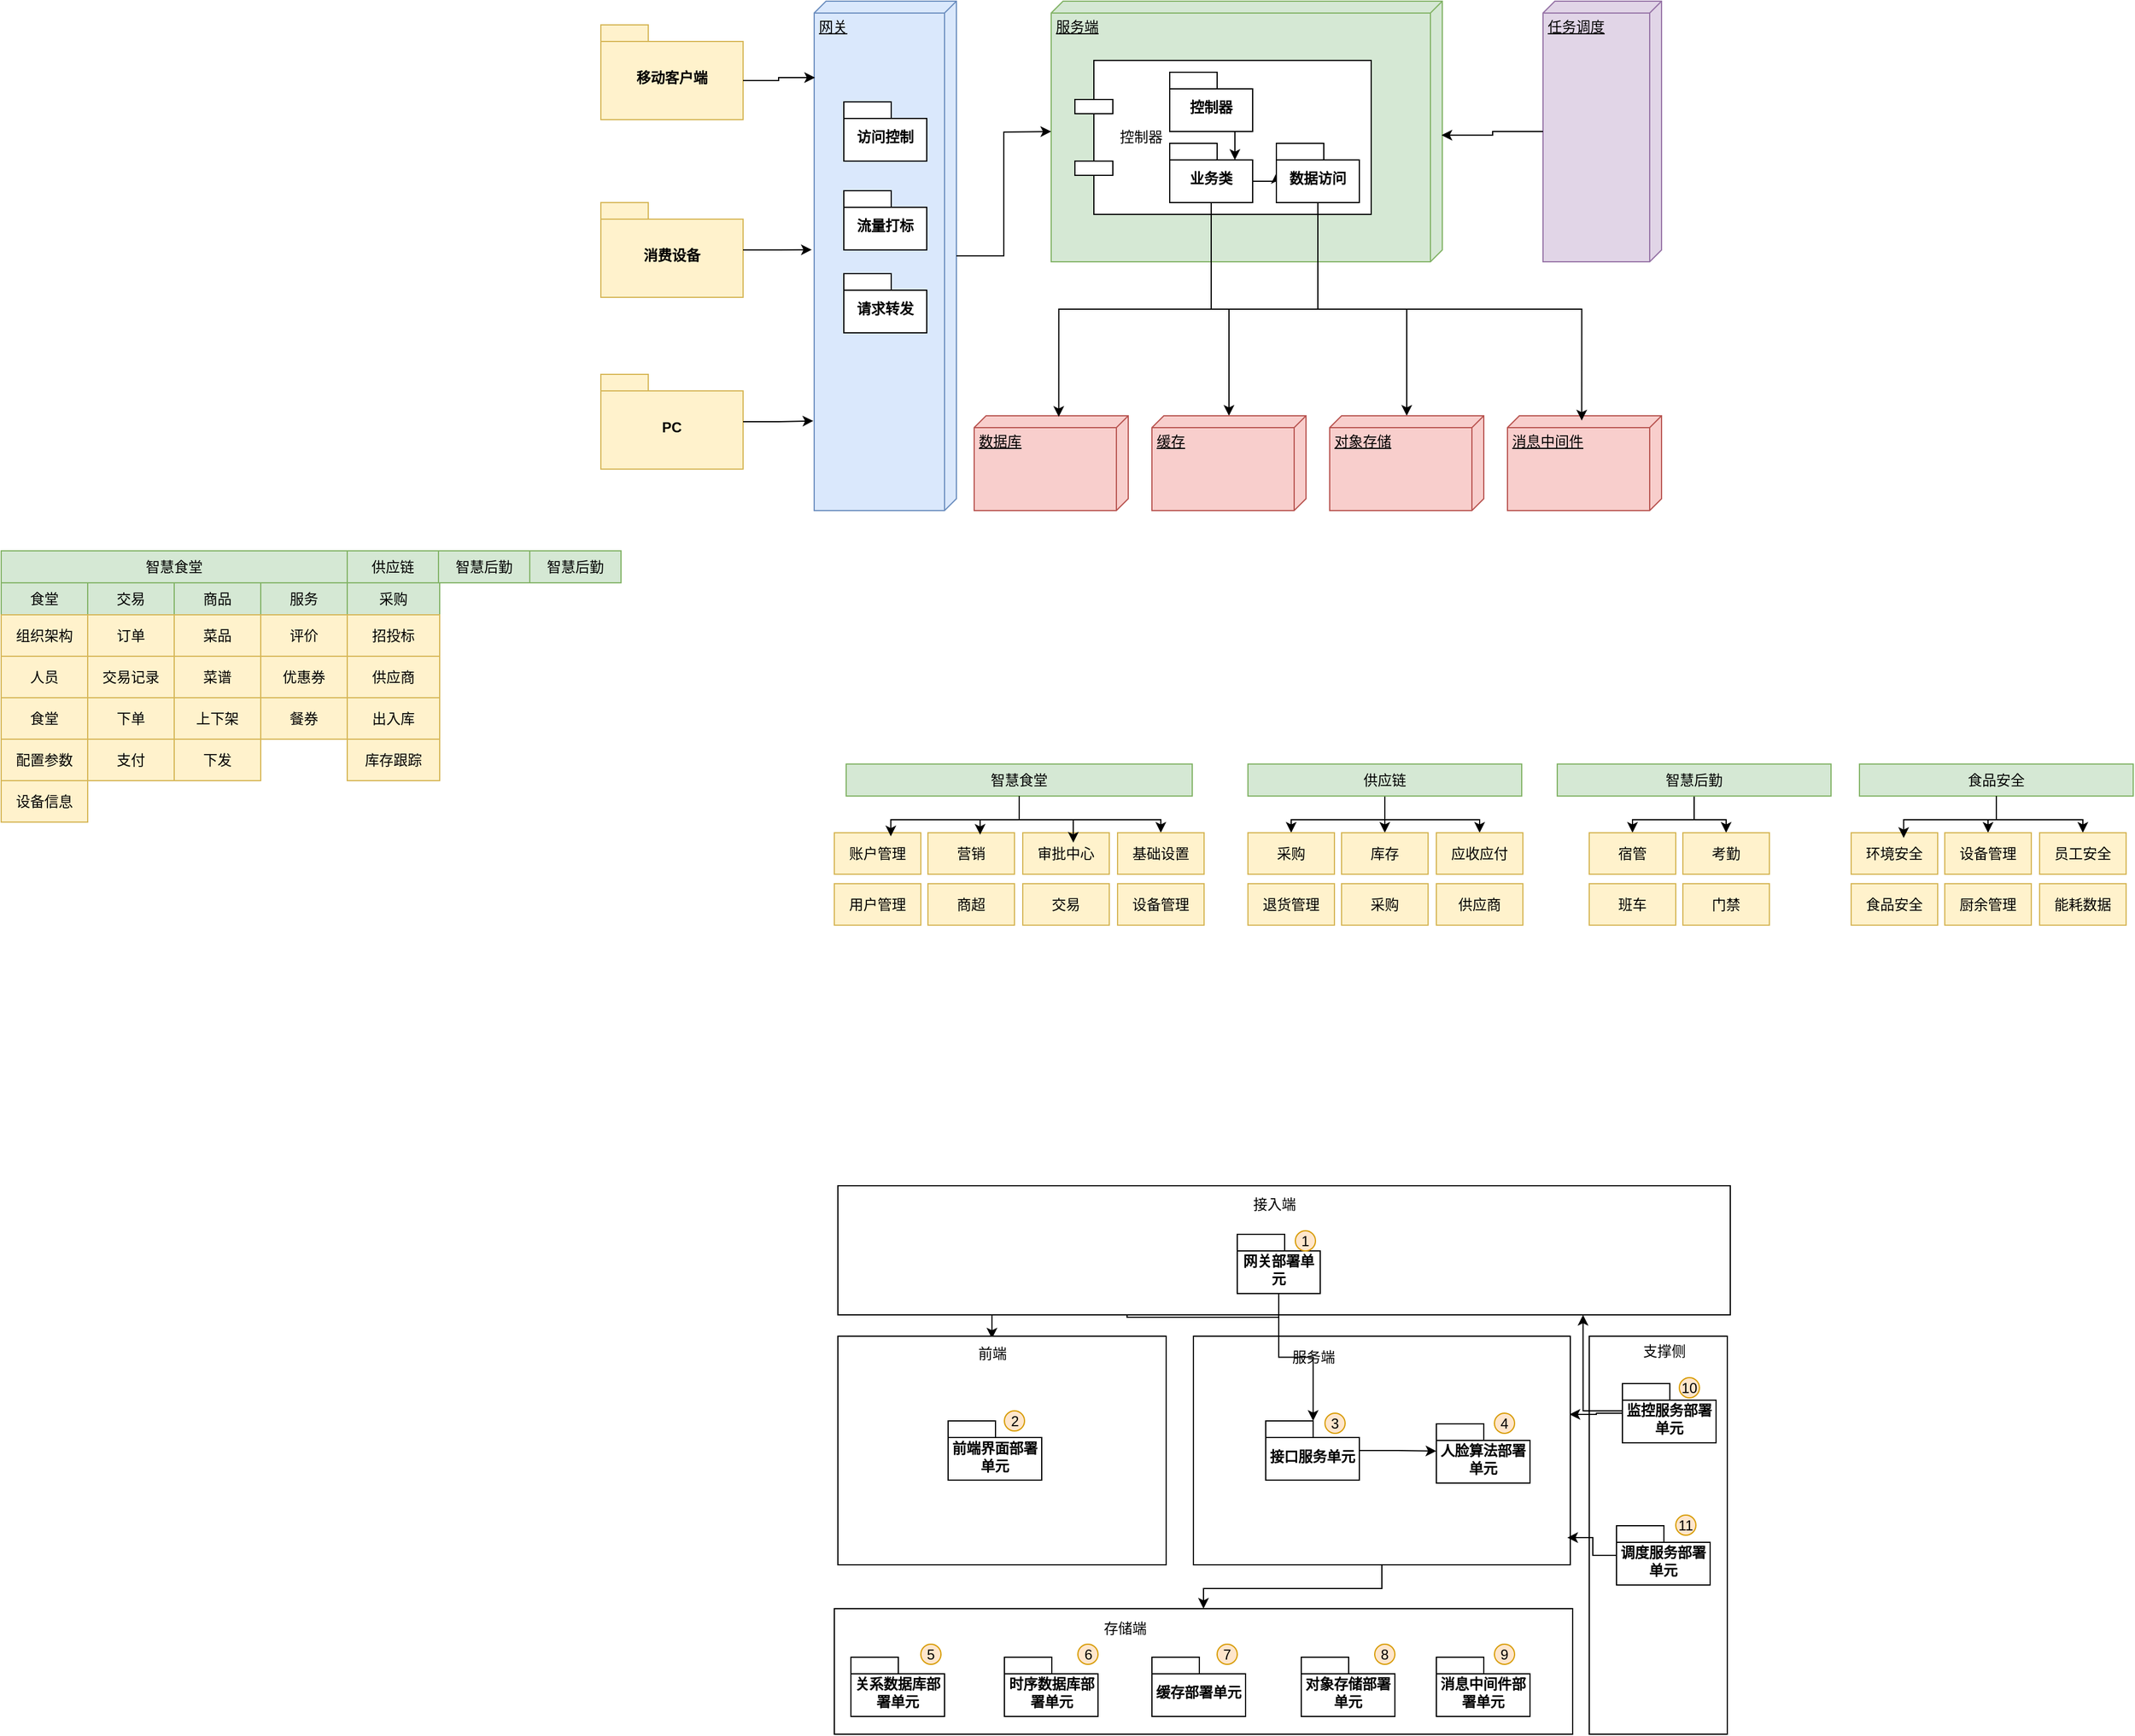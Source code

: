 <mxfile version="26.2.13">
  <diagram name="Page-1" id="5f0bae14-7c28-e335-631c-24af17079c00">
    <mxGraphModel dx="2468" dy="1184" grid="0" gridSize="10" guides="1" tooltips="1" connect="1" arrows="1" fold="1" page="0" pageScale="1" pageWidth="1100" pageHeight="850" background="none" math="0" shadow="0">
      <root>
        <mxCell id="0" />
        <mxCell id="1" parent="0" />
        <mxCell id="39150e848f15840c-1" value="网关" style="verticalAlign=top;align=left;spacingTop=8;spacingLeft=2;spacingRight=12;shape=cube;size=10;direction=south;fontStyle=4;html=1;rounded=0;shadow=0;comic=0;labelBackgroundColor=none;strokeWidth=1;fontFamily=Verdana;fontSize=12;fillColor=#dae8fc;strokeColor=#6c8ebf;" parent="1" vertex="1">
          <mxGeometry x="330" y="70" width="120" height="430" as="geometry" />
        </mxCell>
        <mxCell id="39150e848f15840c-2" value="服务端" style="verticalAlign=top;align=left;spacingTop=8;spacingLeft=2;spacingRight=12;shape=cube;size=10;direction=south;fontStyle=4;html=1;rounded=0;shadow=0;comic=0;labelBackgroundColor=none;strokeWidth=1;fontFamily=Verdana;fontSize=12;fillColor=#d5e8d4;strokeColor=#82b366;" parent="1" vertex="1">
          <mxGeometry x="530" y="70" width="330" height="220" as="geometry" />
        </mxCell>
        <mxCell id="39150e848f15840c-3" value="数据库" style="verticalAlign=top;align=left;spacingTop=8;spacingLeft=2;spacingRight=12;shape=cube;size=10;direction=south;fontStyle=4;html=1;rounded=0;shadow=0;comic=0;labelBackgroundColor=none;strokeWidth=1;fontFamily=Verdana;fontSize=12;fillColor=#f8cecc;strokeColor=#b85450;" parent="1" vertex="1">
          <mxGeometry x="465" y="420" width="130" height="80" as="geometry" />
        </mxCell>
        <mxCell id="39150e848f15840c-7" value="控制器" style="shape=component;align=left;spacingLeft=36;rounded=0;shadow=0;comic=0;labelBackgroundColor=none;strokeWidth=1;fontFamily=Verdana;fontSize=12;html=1;" parent="1" vertex="1">
          <mxGeometry x="550" y="120" width="250" height="130" as="geometry" />
        </mxCell>
        <mxCell id="VkfqgB0ZVBilMqaIaaM0-3" value="控制器" style="shape=folder;fontStyle=1;spacingTop=10;tabWidth=40;tabHeight=14;tabPosition=left;html=1;whiteSpace=wrap;" parent="1" vertex="1">
          <mxGeometry x="630" y="130" width="70" height="50" as="geometry" />
        </mxCell>
        <mxCell id="VkfqgB0ZVBilMqaIaaM0-6" style="edgeStyle=orthogonalEdgeStyle;rounded=0;orthogonalLoop=1;jettySize=auto;html=1;exitX=0;exitY=0;exitDx=70;exitDy=32;exitPerimeter=0;" parent="1" source="VkfqgB0ZVBilMqaIaaM0-4" target="VkfqgB0ZVBilMqaIaaM0-5" edge="1">
          <mxGeometry relative="1" as="geometry" />
        </mxCell>
        <mxCell id="VkfqgB0ZVBilMqaIaaM0-15" style="edgeStyle=orthogonalEdgeStyle;rounded=0;orthogonalLoop=1;jettySize=auto;html=1;exitX=0.5;exitY=1;exitDx=0;exitDy=0;exitPerimeter=0;" parent="1" source="VkfqgB0ZVBilMqaIaaM0-4" target="VkfqgB0ZVBilMqaIaaM0-9" edge="1">
          <mxGeometry relative="1" as="geometry" />
        </mxCell>
        <mxCell id="VkfqgB0ZVBilMqaIaaM0-16" style="edgeStyle=orthogonalEdgeStyle;rounded=0;orthogonalLoop=1;jettySize=auto;html=1;exitX=0.5;exitY=1;exitDx=0;exitDy=0;exitPerimeter=0;" parent="1" source="VkfqgB0ZVBilMqaIaaM0-4" target="VkfqgB0ZVBilMqaIaaM0-10" edge="1">
          <mxGeometry relative="1" as="geometry" />
        </mxCell>
        <mxCell id="VkfqgB0ZVBilMqaIaaM0-4" value="业务类" style="shape=folder;fontStyle=1;spacingTop=10;tabWidth=40;tabHeight=14;tabPosition=left;html=1;whiteSpace=wrap;" parent="1" vertex="1">
          <mxGeometry x="630" y="190" width="70" height="50" as="geometry" />
        </mxCell>
        <mxCell id="VkfqgB0ZVBilMqaIaaM0-5" value="数据访问" style="shape=folder;fontStyle=1;spacingTop=10;tabWidth=40;tabHeight=14;tabPosition=left;html=1;whiteSpace=wrap;" parent="1" vertex="1">
          <mxGeometry x="720" y="190" width="70" height="50" as="geometry" />
        </mxCell>
        <mxCell id="VkfqgB0ZVBilMqaIaaM0-7" style="edgeStyle=orthogonalEdgeStyle;rounded=0;orthogonalLoop=1;jettySize=auto;html=1;exitX=0.75;exitY=1;exitDx=0;exitDy=0;exitPerimeter=0;entryX=0;entryY=0;entryDx=55;entryDy=14;entryPerimeter=0;" parent="1" source="VkfqgB0ZVBilMqaIaaM0-3" target="VkfqgB0ZVBilMqaIaaM0-4" edge="1">
          <mxGeometry relative="1" as="geometry" />
        </mxCell>
        <mxCell id="VkfqgB0ZVBilMqaIaaM0-8" style="edgeStyle=orthogonalEdgeStyle;rounded=0;orthogonalLoop=1;jettySize=auto;html=1;exitX=0.5;exitY=1;exitDx=0;exitDy=0;exitPerimeter=0;entryX=0.011;entryY=0.451;entryDx=0;entryDy=0;entryPerimeter=0;" parent="1" source="VkfqgB0ZVBilMqaIaaM0-5" target="39150e848f15840c-3" edge="1">
          <mxGeometry relative="1" as="geometry" />
        </mxCell>
        <mxCell id="VkfqgB0ZVBilMqaIaaM0-9" value="缓存" style="verticalAlign=top;align=left;spacingTop=8;spacingLeft=2;spacingRight=12;shape=cube;size=10;direction=south;fontStyle=4;html=1;rounded=0;shadow=0;comic=0;labelBackgroundColor=none;strokeWidth=1;fontFamily=Verdana;fontSize=12;fillColor=#f8cecc;strokeColor=#b85450;" parent="1" vertex="1">
          <mxGeometry x="615" y="420" width="130" height="80" as="geometry" />
        </mxCell>
        <mxCell id="VkfqgB0ZVBilMqaIaaM0-10" value="对象存储" style="verticalAlign=top;align=left;spacingTop=8;spacingLeft=2;spacingRight=12;shape=cube;size=10;direction=south;fontStyle=4;html=1;rounded=0;shadow=0;comic=0;labelBackgroundColor=none;strokeWidth=1;fontFamily=Verdana;fontSize=12;fillColor=#f8cecc;strokeColor=#b85450;" parent="1" vertex="1">
          <mxGeometry x="765" y="420" width="130" height="80" as="geometry" />
        </mxCell>
        <mxCell id="VkfqgB0ZVBilMqaIaaM0-11" value="消息中间件" style="verticalAlign=top;align=left;spacingTop=8;spacingLeft=2;spacingRight=12;shape=cube;size=10;direction=south;fontStyle=4;html=1;rounded=0;shadow=0;comic=0;labelBackgroundColor=none;strokeWidth=1;fontFamily=Verdana;fontSize=12;fillColor=#f8cecc;strokeColor=#b85450;" parent="1" vertex="1">
          <mxGeometry x="915" y="420" width="130" height="80" as="geometry" />
        </mxCell>
        <mxCell id="VkfqgB0ZVBilMqaIaaM0-17" style="edgeStyle=orthogonalEdgeStyle;rounded=0;orthogonalLoop=1;jettySize=auto;html=1;exitX=0.5;exitY=1;exitDx=0;exitDy=0;exitPerimeter=0;entryX=0.05;entryY=0.518;entryDx=0;entryDy=0;entryPerimeter=0;" parent="1" source="VkfqgB0ZVBilMqaIaaM0-4" target="VkfqgB0ZVBilMqaIaaM0-11" edge="1">
          <mxGeometry relative="1" as="geometry" />
        </mxCell>
        <mxCell id="VkfqgB0ZVBilMqaIaaM0-18" style="edgeStyle=orthogonalEdgeStyle;rounded=0;orthogonalLoop=1;jettySize=auto;html=1;" parent="1" source="39150e848f15840c-1" edge="1">
          <mxGeometry relative="1" as="geometry">
            <mxPoint x="530" y="180" as="targetPoint" />
          </mxGeometry>
        </mxCell>
        <mxCell id="VkfqgB0ZVBilMqaIaaM0-19" value="任务调度" style="verticalAlign=top;align=left;spacingTop=8;spacingLeft=2;spacingRight=12;shape=cube;size=10;direction=south;fontStyle=4;html=1;rounded=0;shadow=0;comic=0;labelBackgroundColor=none;strokeWidth=1;fontFamily=Verdana;fontSize=12;fillColor=#e1d5e7;strokeColor=#9673a6;" parent="1" vertex="1">
          <mxGeometry x="945" y="70" width="100" height="220" as="geometry" />
        </mxCell>
        <mxCell id="VkfqgB0ZVBilMqaIaaM0-20" style="edgeStyle=orthogonalEdgeStyle;rounded=0;orthogonalLoop=1;jettySize=auto;html=1;entryX=0.514;entryY=0.002;entryDx=0;entryDy=0;entryPerimeter=0;" parent="1" source="VkfqgB0ZVBilMqaIaaM0-19" target="39150e848f15840c-2" edge="1">
          <mxGeometry relative="1" as="geometry" />
        </mxCell>
        <mxCell id="VkfqgB0ZVBilMqaIaaM0-21" value="访问控制" style="shape=folder;fontStyle=1;spacingTop=10;tabWidth=40;tabHeight=14;tabPosition=left;html=1;whiteSpace=wrap;" parent="1" vertex="1">
          <mxGeometry x="355" y="155" width="70" height="50" as="geometry" />
        </mxCell>
        <mxCell id="VkfqgB0ZVBilMqaIaaM0-22" value="流量打标" style="shape=folder;fontStyle=1;spacingTop=10;tabWidth=40;tabHeight=14;tabPosition=left;html=1;whiteSpace=wrap;" parent="1" vertex="1">
          <mxGeometry x="355" y="230" width="70" height="50" as="geometry" />
        </mxCell>
        <mxCell id="VkfqgB0ZVBilMqaIaaM0-23" value="请求转发" style="shape=folder;fontStyle=1;spacingTop=10;tabWidth=40;tabHeight=14;tabPosition=left;html=1;whiteSpace=wrap;" parent="1" vertex="1">
          <mxGeometry x="355" y="300" width="70" height="50" as="geometry" />
        </mxCell>
        <mxCell id="VkfqgB0ZVBilMqaIaaM0-24" value="移动客户端" style="shape=folder;fontStyle=1;spacingTop=10;tabWidth=40;tabHeight=14;tabPosition=left;html=1;whiteSpace=wrap;shadow=0;fillColor=#fff2cc;strokeColor=#d6b656;" parent="1" vertex="1">
          <mxGeometry x="150" y="90" width="120" height="80" as="geometry" />
        </mxCell>
        <mxCell id="VkfqgB0ZVBilMqaIaaM0-25" value="消费设备" style="shape=folder;fontStyle=1;spacingTop=10;tabWidth=40;tabHeight=14;tabPosition=left;html=1;whiteSpace=wrap;shadow=0;fillColor=#fff2cc;strokeColor=#d6b656;" parent="1" vertex="1">
          <mxGeometry x="150" y="240" width="120" height="80" as="geometry" />
        </mxCell>
        <mxCell id="VkfqgB0ZVBilMqaIaaM0-26" value="PC" style="shape=folder;fontStyle=1;spacingTop=10;tabWidth=40;tabHeight=14;tabPosition=left;html=1;whiteSpace=wrap;shadow=0;fillColor=#fff2cc;strokeColor=#d6b656;" parent="1" vertex="1">
          <mxGeometry x="150" y="385" width="120" height="80" as="geometry" />
        </mxCell>
        <mxCell id="VkfqgB0ZVBilMqaIaaM0-27" style="edgeStyle=orthogonalEdgeStyle;rounded=0;orthogonalLoop=1;jettySize=auto;html=1;exitX=0;exitY=0;exitDx=120;exitDy=47;exitPerimeter=0;entryX=0.15;entryY=0.994;entryDx=0;entryDy=0;entryPerimeter=0;" parent="1" source="VkfqgB0ZVBilMqaIaaM0-24" target="39150e848f15840c-1" edge="1">
          <mxGeometry relative="1" as="geometry">
            <mxPoint x="330" y="140" as="targetPoint" />
          </mxGeometry>
        </mxCell>
        <mxCell id="VkfqgB0ZVBilMqaIaaM0-28" style="edgeStyle=orthogonalEdgeStyle;rounded=0;orthogonalLoop=1;jettySize=auto;html=1;entryX=0.488;entryY=1.017;entryDx=0;entryDy=0;entryPerimeter=0;" parent="1" source="VkfqgB0ZVBilMqaIaaM0-25" target="39150e848f15840c-1" edge="1">
          <mxGeometry relative="1" as="geometry" />
        </mxCell>
        <mxCell id="VkfqgB0ZVBilMqaIaaM0-29" style="edgeStyle=orthogonalEdgeStyle;rounded=0;orthogonalLoop=1;jettySize=auto;html=1;entryX=0.824;entryY=1.006;entryDx=0;entryDy=0;entryPerimeter=0;" parent="1" source="VkfqgB0ZVBilMqaIaaM0-26" target="39150e848f15840c-1" edge="1">
          <mxGeometry relative="1" as="geometry" />
        </mxCell>
        <mxCell id="VkfqgB0ZVBilMqaIaaM0-133" style="edgeStyle=orthogonalEdgeStyle;rounded=0;orthogonalLoop=1;jettySize=auto;html=1;" parent="1" source="VkfqgB0ZVBilMqaIaaM0-67" target="VkfqgB0ZVBilMqaIaaM0-71" edge="1">
          <mxGeometry relative="1" as="geometry" />
        </mxCell>
        <mxCell id="VkfqgB0ZVBilMqaIaaM0-67" value="智慧食堂" style="rounded=0;whiteSpace=wrap;html=1;fillColor=#d5e8d4;strokeColor=#82b366;" parent="1" vertex="1">
          <mxGeometry x="357" y="714" width="292" height="27" as="geometry" />
        </mxCell>
        <mxCell id="VkfqgB0ZVBilMqaIaaM0-69" value="营销" style="rounded=0;whiteSpace=wrap;html=1;fillColor=#fff2cc;strokeColor=#d6b656;" parent="1" vertex="1">
          <mxGeometry x="426" y="772" width="73" height="35" as="geometry" />
        </mxCell>
        <mxCell id="VkfqgB0ZVBilMqaIaaM0-70" value="审批中心" style="rounded=0;whiteSpace=wrap;html=1;fillColor=#fff2cc;strokeColor=#d6b656;" parent="1" vertex="1">
          <mxGeometry x="506" y="772" width="73" height="35" as="geometry" />
        </mxCell>
        <mxCell id="VkfqgB0ZVBilMqaIaaM0-71" value="基础设置" style="rounded=0;whiteSpace=wrap;html=1;fillColor=#fff2cc;strokeColor=#d6b656;" parent="1" vertex="1">
          <mxGeometry x="586" y="772" width="73" height="35" as="geometry" />
        </mxCell>
        <mxCell id="VkfqgB0ZVBilMqaIaaM0-72" value="账户管理" style="rounded=0;whiteSpace=wrap;html=1;fillColor=#fff2cc;strokeColor=#d6b656;" parent="1" vertex="1">
          <mxGeometry x="347" y="772" width="73" height="35" as="geometry" />
        </mxCell>
        <mxCell id="VkfqgB0ZVBilMqaIaaM0-73" value="用户管理" style="rounded=0;whiteSpace=wrap;html=1;fillColor=#fff2cc;strokeColor=#d6b656;" parent="1" vertex="1">
          <mxGeometry x="347" y="815" width="73" height="35" as="geometry" />
        </mxCell>
        <mxCell id="VkfqgB0ZVBilMqaIaaM0-74" value="商超" style="rounded=0;whiteSpace=wrap;html=1;fillColor=#fff2cc;strokeColor=#d6b656;" parent="1" vertex="1">
          <mxGeometry x="426" y="815" width="73" height="35" as="geometry" />
        </mxCell>
        <mxCell id="VkfqgB0ZVBilMqaIaaM0-75" value="交易" style="rounded=0;whiteSpace=wrap;html=1;fillColor=#fff2cc;strokeColor=#d6b656;" parent="1" vertex="1">
          <mxGeometry x="506" y="815" width="73" height="35" as="geometry" />
        </mxCell>
        <mxCell id="VkfqgB0ZVBilMqaIaaM0-76" value="设备管理" style="rounded=0;whiteSpace=wrap;html=1;fillColor=#fff2cc;strokeColor=#d6b656;" parent="1" vertex="1">
          <mxGeometry x="586" y="815" width="73" height="35" as="geometry" />
        </mxCell>
        <mxCell id="VkfqgB0ZVBilMqaIaaM0-135" style="edgeStyle=orthogonalEdgeStyle;rounded=0;orthogonalLoop=1;jettySize=auto;html=1;entryX=0.5;entryY=0;entryDx=0;entryDy=0;" parent="1" source="VkfqgB0ZVBilMqaIaaM0-77" target="VkfqgB0ZVBilMqaIaaM0-81" edge="1">
          <mxGeometry relative="1" as="geometry" />
        </mxCell>
        <mxCell id="VkfqgB0ZVBilMqaIaaM0-136" style="edgeStyle=orthogonalEdgeStyle;rounded=0;orthogonalLoop=1;jettySize=auto;html=1;entryX=0.5;entryY=0;entryDx=0;entryDy=0;" parent="1" source="VkfqgB0ZVBilMqaIaaM0-77" target="VkfqgB0ZVBilMqaIaaM0-78" edge="1">
          <mxGeometry relative="1" as="geometry" />
        </mxCell>
        <mxCell id="VkfqgB0ZVBilMqaIaaM0-137" style="edgeStyle=orthogonalEdgeStyle;rounded=0;orthogonalLoop=1;jettySize=auto;html=1;" parent="1" source="VkfqgB0ZVBilMqaIaaM0-77" target="VkfqgB0ZVBilMqaIaaM0-79" edge="1">
          <mxGeometry relative="1" as="geometry" />
        </mxCell>
        <mxCell id="VkfqgB0ZVBilMqaIaaM0-77" value="供应链" style="rounded=0;whiteSpace=wrap;html=1;fillColor=#d5e8d4;strokeColor=#82b366;" parent="1" vertex="1">
          <mxGeometry x="696" y="714" width="231" height="27" as="geometry" />
        </mxCell>
        <mxCell id="VkfqgB0ZVBilMqaIaaM0-78" value="库存" style="rounded=0;whiteSpace=wrap;html=1;fillColor=#fff2cc;strokeColor=#d6b656;" parent="1" vertex="1">
          <mxGeometry x="775" y="772" width="73" height="35" as="geometry" />
        </mxCell>
        <mxCell id="VkfqgB0ZVBilMqaIaaM0-79" value="应收应付" style="rounded=0;whiteSpace=wrap;html=1;fillColor=#fff2cc;strokeColor=#d6b656;" parent="1" vertex="1">
          <mxGeometry x="855" y="772" width="73" height="35" as="geometry" />
        </mxCell>
        <mxCell id="VkfqgB0ZVBilMqaIaaM0-80" value="供应商" style="rounded=0;whiteSpace=wrap;html=1;fillColor=#fff2cc;strokeColor=#d6b656;" parent="1" vertex="1">
          <mxGeometry x="855" y="815" width="73" height="35" as="geometry" />
        </mxCell>
        <mxCell id="VkfqgB0ZVBilMqaIaaM0-81" value="采购" style="rounded=0;whiteSpace=wrap;html=1;fillColor=#fff2cc;strokeColor=#d6b656;" parent="1" vertex="1">
          <mxGeometry x="696" y="772" width="73" height="35" as="geometry" />
        </mxCell>
        <mxCell id="VkfqgB0ZVBilMqaIaaM0-82" value="退货管理" style="rounded=0;whiteSpace=wrap;html=1;fillColor=#fff2cc;strokeColor=#d6b656;" parent="1" vertex="1">
          <mxGeometry x="696" y="815" width="73" height="35" as="geometry" />
        </mxCell>
        <mxCell id="VkfqgB0ZVBilMqaIaaM0-83" value="采购" style="rounded=0;whiteSpace=wrap;html=1;fillColor=#fff2cc;strokeColor=#d6b656;" parent="1" vertex="1">
          <mxGeometry x="775" y="815" width="73" height="35" as="geometry" />
        </mxCell>
        <mxCell id="VkfqgB0ZVBilMqaIaaM0-87" value="食堂" style="rounded=0;whiteSpace=wrap;html=1;fillColor=#d5e8d4;strokeColor=#82b366;" parent="1" vertex="1">
          <mxGeometry x="-356" y="561" width="73" height="27" as="geometry" />
        </mxCell>
        <mxCell id="VkfqgB0ZVBilMqaIaaM0-88" value="交易" style="rounded=0;whiteSpace=wrap;html=1;fillColor=#d5e8d4;strokeColor=#82b366;" parent="1" vertex="1">
          <mxGeometry x="-283" y="561" width="73" height="27" as="geometry" />
        </mxCell>
        <mxCell id="VkfqgB0ZVBilMqaIaaM0-89" value="组织架构" style="rounded=0;whiteSpace=wrap;html=1;fillColor=#fff2cc;strokeColor=#d6b656;" parent="1" vertex="1">
          <mxGeometry x="-356" y="588" width="73" height="35" as="geometry" />
        </mxCell>
        <mxCell id="VkfqgB0ZVBilMqaIaaM0-90" value="人员" style="rounded=0;whiteSpace=wrap;html=1;fillColor=#fff2cc;strokeColor=#d6b656;" parent="1" vertex="1">
          <mxGeometry x="-356" y="623" width="73" height="35" as="geometry" />
        </mxCell>
        <mxCell id="VkfqgB0ZVBilMqaIaaM0-91" value="食堂" style="rounded=0;whiteSpace=wrap;html=1;fillColor=#fff2cc;strokeColor=#d6b656;" parent="1" vertex="1">
          <mxGeometry x="-356" y="658" width="73" height="35" as="geometry" />
        </mxCell>
        <mxCell id="VkfqgB0ZVBilMqaIaaM0-92" value="配置参数" style="rounded=0;whiteSpace=wrap;html=1;fillColor=#fff2cc;strokeColor=#d6b656;" parent="1" vertex="1">
          <mxGeometry x="-356" y="693" width="73" height="35" as="geometry" />
        </mxCell>
        <mxCell id="VkfqgB0ZVBilMqaIaaM0-93" value="商品" style="rounded=0;whiteSpace=wrap;html=1;fillColor=#d5e8d4;strokeColor=#82b366;" parent="1" vertex="1">
          <mxGeometry x="-210" y="561" width="73" height="27" as="geometry" />
        </mxCell>
        <mxCell id="VkfqgB0ZVBilMqaIaaM0-94" value="设备信息" style="rounded=0;whiteSpace=wrap;html=1;fillColor=#fff2cc;strokeColor=#d6b656;" parent="1" vertex="1">
          <mxGeometry x="-356" y="728" width="73" height="35" as="geometry" />
        </mxCell>
        <mxCell id="VkfqgB0ZVBilMqaIaaM0-95" value="订单" style="rounded=0;whiteSpace=wrap;html=1;fillColor=#fff2cc;strokeColor=#d6b656;" parent="1" vertex="1">
          <mxGeometry x="-283" y="588" width="73" height="35" as="geometry" />
        </mxCell>
        <mxCell id="VkfqgB0ZVBilMqaIaaM0-96" value="交易记录" style="rounded=0;whiteSpace=wrap;html=1;fillColor=#fff2cc;strokeColor=#d6b656;" parent="1" vertex="1">
          <mxGeometry x="-283" y="623" width="73" height="35" as="geometry" />
        </mxCell>
        <mxCell id="VkfqgB0ZVBilMqaIaaM0-97" value="服务" style="rounded=0;whiteSpace=wrap;html=1;fillColor=#d5e8d4;strokeColor=#82b366;" parent="1" vertex="1">
          <mxGeometry x="-137" y="561" width="73" height="27" as="geometry" />
        </mxCell>
        <mxCell id="VkfqgB0ZVBilMqaIaaM0-98" value="下单" style="rounded=0;whiteSpace=wrap;html=1;fillColor=#fff2cc;strokeColor=#d6b656;" parent="1" vertex="1">
          <mxGeometry x="-283" y="658" width="73" height="35" as="geometry" />
        </mxCell>
        <mxCell id="VkfqgB0ZVBilMqaIaaM0-99" value="支付" style="rounded=0;whiteSpace=wrap;html=1;fillColor=#fff2cc;strokeColor=#d6b656;" parent="1" vertex="1">
          <mxGeometry x="-283" y="693" width="73" height="35" as="geometry" />
        </mxCell>
        <mxCell id="VkfqgB0ZVBilMqaIaaM0-100" value="菜品" style="rounded=0;whiteSpace=wrap;html=1;fillColor=#fff2cc;strokeColor=#d6b656;" parent="1" vertex="1">
          <mxGeometry x="-210" y="588" width="73" height="35" as="geometry" />
        </mxCell>
        <mxCell id="VkfqgB0ZVBilMqaIaaM0-101" value="菜谱" style="rounded=0;whiteSpace=wrap;html=1;fillColor=#fff2cc;strokeColor=#d6b656;" parent="1" vertex="1">
          <mxGeometry x="-210" y="623" width="73" height="35" as="geometry" />
        </mxCell>
        <mxCell id="VkfqgB0ZVBilMqaIaaM0-102" value="上下架" style="rounded=0;whiteSpace=wrap;html=1;fillColor=#fff2cc;strokeColor=#d6b656;" parent="1" vertex="1">
          <mxGeometry x="-210" y="658" width="73" height="35" as="geometry" />
        </mxCell>
        <mxCell id="VkfqgB0ZVBilMqaIaaM0-103" value="下发" style="rounded=0;whiteSpace=wrap;html=1;fillColor=#fff2cc;strokeColor=#d6b656;" parent="1" vertex="1">
          <mxGeometry x="-210" y="693" width="73" height="35" as="geometry" />
        </mxCell>
        <mxCell id="VkfqgB0ZVBilMqaIaaM0-104" value="评价" style="rounded=0;whiteSpace=wrap;html=1;fillColor=#fff2cc;strokeColor=#d6b656;" parent="1" vertex="1">
          <mxGeometry x="-137" y="588" width="73" height="35" as="geometry" />
        </mxCell>
        <mxCell id="VkfqgB0ZVBilMqaIaaM0-105" value="优惠券" style="rounded=0;whiteSpace=wrap;html=1;fillColor=#fff2cc;strokeColor=#d6b656;" parent="1" vertex="1">
          <mxGeometry x="-137" y="623" width="73" height="35" as="geometry" />
        </mxCell>
        <mxCell id="VkfqgB0ZVBilMqaIaaM0-106" value="餐券" style="rounded=0;whiteSpace=wrap;html=1;fillColor=#fff2cc;strokeColor=#d6b656;" parent="1" vertex="1">
          <mxGeometry x="-137" y="658" width="73" height="35" as="geometry" />
        </mxCell>
        <mxCell id="VkfqgB0ZVBilMqaIaaM0-107" value="采购" style="rounded=0;whiteSpace=wrap;html=1;fillColor=#d5e8d4;strokeColor=#82b366;" parent="1" vertex="1">
          <mxGeometry x="-64" y="561" width="78" height="27" as="geometry" />
        </mxCell>
        <mxCell id="VkfqgB0ZVBilMqaIaaM0-108" value="招投标" style="rounded=0;whiteSpace=wrap;html=1;fillColor=#fff2cc;strokeColor=#d6b656;" parent="1" vertex="1">
          <mxGeometry x="-64" y="588" width="78" height="35" as="geometry" />
        </mxCell>
        <mxCell id="VkfqgB0ZVBilMqaIaaM0-109" value="供应商" style="rounded=0;whiteSpace=wrap;html=1;fillColor=#fff2cc;strokeColor=#d6b656;" parent="1" vertex="1">
          <mxGeometry x="-64" y="623" width="78" height="35" as="geometry" />
        </mxCell>
        <mxCell id="VkfqgB0ZVBilMqaIaaM0-110" value="出入库" style="rounded=0;whiteSpace=wrap;html=1;fillColor=#fff2cc;strokeColor=#d6b656;" parent="1" vertex="1">
          <mxGeometry x="-64" y="658" width="78" height="35" as="geometry" />
        </mxCell>
        <mxCell id="VkfqgB0ZVBilMqaIaaM0-111" value="库存跟踪" style="rounded=0;whiteSpace=wrap;html=1;fillColor=#fff2cc;strokeColor=#d6b656;" parent="1" vertex="1">
          <mxGeometry x="-64" y="693" width="78" height="35" as="geometry" />
        </mxCell>
        <mxCell id="VkfqgB0ZVBilMqaIaaM0-112" value="智慧食堂" style="rounded=0;whiteSpace=wrap;html=1;fillColor=#d5e8d4;strokeColor=#82b366;" parent="1" vertex="1">
          <mxGeometry x="-356" y="534" width="292" height="27" as="geometry" />
        </mxCell>
        <mxCell id="VkfqgB0ZVBilMqaIaaM0-113" value="供应链" style="rounded=0;whiteSpace=wrap;html=1;fillColor=#d5e8d4;strokeColor=#82b366;" parent="1" vertex="1">
          <mxGeometry x="-64" y="534" width="77" height="27" as="geometry" />
        </mxCell>
        <mxCell id="VkfqgB0ZVBilMqaIaaM0-114" value="智慧后勤" style="rounded=0;whiteSpace=wrap;html=1;fillColor=#d5e8d4;strokeColor=#82b366;" parent="1" vertex="1">
          <mxGeometry x="13" y="534" width="77" height="27" as="geometry" />
        </mxCell>
        <mxCell id="VkfqgB0ZVBilMqaIaaM0-115" value="智慧后勤" style="rounded=0;whiteSpace=wrap;html=1;fillColor=#d5e8d4;strokeColor=#82b366;" parent="1" vertex="1">
          <mxGeometry x="90" y="534" width="77" height="27" as="geometry" />
        </mxCell>
        <mxCell id="VkfqgB0ZVBilMqaIaaM0-138" style="edgeStyle=orthogonalEdgeStyle;rounded=0;orthogonalLoop=1;jettySize=auto;html=1;entryX=0.5;entryY=0;entryDx=0;entryDy=0;" parent="1" source="VkfqgB0ZVBilMqaIaaM0-116" target="VkfqgB0ZVBilMqaIaaM0-120" edge="1">
          <mxGeometry relative="1" as="geometry" />
        </mxCell>
        <mxCell id="VkfqgB0ZVBilMqaIaaM0-139" style="edgeStyle=orthogonalEdgeStyle;rounded=0;orthogonalLoop=1;jettySize=auto;html=1;entryX=0.5;entryY=0;entryDx=0;entryDy=0;" parent="1" source="VkfqgB0ZVBilMqaIaaM0-116" target="VkfqgB0ZVBilMqaIaaM0-117" edge="1">
          <mxGeometry relative="1" as="geometry" />
        </mxCell>
        <mxCell id="VkfqgB0ZVBilMqaIaaM0-116" value="智慧后勤" style="rounded=0;whiteSpace=wrap;html=1;fillColor=#d5e8d4;strokeColor=#82b366;" parent="1" vertex="1">
          <mxGeometry x="957" y="714" width="231" height="27" as="geometry" />
        </mxCell>
        <mxCell id="VkfqgB0ZVBilMqaIaaM0-117" value="考勤" style="rounded=0;whiteSpace=wrap;html=1;fillColor=#fff2cc;strokeColor=#d6b656;" parent="1" vertex="1">
          <mxGeometry x="1063" y="772" width="73" height="35" as="geometry" />
        </mxCell>
        <mxCell id="VkfqgB0ZVBilMqaIaaM0-118" value="门禁" style="rounded=0;whiteSpace=wrap;html=1;fillColor=#fff2cc;strokeColor=#d6b656;" parent="1" vertex="1">
          <mxGeometry x="1063" y="815" width="73" height="35" as="geometry" />
        </mxCell>
        <mxCell id="VkfqgB0ZVBilMqaIaaM0-120" value="宿管" style="rounded=0;whiteSpace=wrap;html=1;fillColor=#fff2cc;strokeColor=#d6b656;" parent="1" vertex="1">
          <mxGeometry x="984" y="772" width="73" height="35" as="geometry" />
        </mxCell>
        <mxCell id="VkfqgB0ZVBilMqaIaaM0-121" value="班车" style="rounded=0;whiteSpace=wrap;html=1;fillColor=#fff2cc;strokeColor=#d6b656;" parent="1" vertex="1">
          <mxGeometry x="984" y="815" width="73" height="35" as="geometry" />
        </mxCell>
        <mxCell id="VkfqgB0ZVBilMqaIaaM0-141" style="edgeStyle=orthogonalEdgeStyle;rounded=0;orthogonalLoop=1;jettySize=auto;html=1;entryX=0.5;entryY=0;entryDx=0;entryDy=0;" parent="1" source="VkfqgB0ZVBilMqaIaaM0-123" target="VkfqgB0ZVBilMqaIaaM0-125" edge="1">
          <mxGeometry relative="1" as="geometry" />
        </mxCell>
        <mxCell id="VkfqgB0ZVBilMqaIaaM0-142" style="edgeStyle=orthogonalEdgeStyle;rounded=0;orthogonalLoop=1;jettySize=auto;html=1;entryX=0.5;entryY=0;entryDx=0;entryDy=0;" parent="1" source="VkfqgB0ZVBilMqaIaaM0-123" target="VkfqgB0ZVBilMqaIaaM0-126" edge="1">
          <mxGeometry relative="1" as="geometry" />
        </mxCell>
        <mxCell id="VkfqgB0ZVBilMqaIaaM0-123" value="食品安全" style="rounded=0;whiteSpace=wrap;html=1;fillColor=#d5e8d4;strokeColor=#82b366;" parent="1" vertex="1">
          <mxGeometry x="1212" y="714" width="231" height="27" as="geometry" />
        </mxCell>
        <mxCell id="VkfqgB0ZVBilMqaIaaM0-125" value="设备管理" style="rounded=0;whiteSpace=wrap;html=1;fillColor=#fff2cc;strokeColor=#d6b656;" parent="1" vertex="1">
          <mxGeometry x="1284" y="772" width="73" height="35" as="geometry" />
        </mxCell>
        <mxCell id="VkfqgB0ZVBilMqaIaaM0-126" value="员工安全" style="rounded=0;whiteSpace=wrap;html=1;fillColor=#fff2cc;strokeColor=#d6b656;" parent="1" vertex="1">
          <mxGeometry x="1364" y="772" width="73" height="35" as="geometry" />
        </mxCell>
        <mxCell id="VkfqgB0ZVBilMqaIaaM0-127" value="能耗数据" style="rounded=0;whiteSpace=wrap;html=1;fillColor=#fff2cc;strokeColor=#d6b656;" parent="1" vertex="1">
          <mxGeometry x="1364" y="815" width="73" height="35" as="geometry" />
        </mxCell>
        <mxCell id="VkfqgB0ZVBilMqaIaaM0-128" value="环境安全" style="rounded=0;whiteSpace=wrap;html=1;fillColor=#fff2cc;strokeColor=#d6b656;" parent="1" vertex="1">
          <mxGeometry x="1205" y="772" width="73" height="35" as="geometry" />
        </mxCell>
        <mxCell id="VkfqgB0ZVBilMqaIaaM0-129" value="食品安全" style="rounded=0;whiteSpace=wrap;html=1;fillColor=#fff2cc;strokeColor=#d6b656;" parent="1" vertex="1">
          <mxGeometry x="1205" y="815" width="73" height="35" as="geometry" />
        </mxCell>
        <mxCell id="VkfqgB0ZVBilMqaIaaM0-130" value="厨余管理" style="rounded=0;whiteSpace=wrap;html=1;fillColor=#fff2cc;strokeColor=#d6b656;" parent="1" vertex="1">
          <mxGeometry x="1284" y="815" width="73" height="35" as="geometry" />
        </mxCell>
        <mxCell id="VkfqgB0ZVBilMqaIaaM0-131" style="edgeStyle=orthogonalEdgeStyle;rounded=0;orthogonalLoop=1;jettySize=auto;html=1;exitX=0.5;exitY=1;exitDx=0;exitDy=0;entryX=0.653;entryY=0.086;entryDx=0;entryDy=0;entryPerimeter=0;" parent="1" source="VkfqgB0ZVBilMqaIaaM0-67" target="VkfqgB0ZVBilMqaIaaM0-72" edge="1">
          <mxGeometry relative="1" as="geometry" />
        </mxCell>
        <mxCell id="VkfqgB0ZVBilMqaIaaM0-132" style="edgeStyle=orthogonalEdgeStyle;rounded=0;orthogonalLoop=1;jettySize=auto;html=1;exitX=0.5;exitY=1;exitDx=0;exitDy=0;entryX=0.584;entryY=0.238;entryDx=0;entryDy=0;entryPerimeter=0;" parent="1" source="VkfqgB0ZVBilMqaIaaM0-67" target="VkfqgB0ZVBilMqaIaaM0-70" edge="1">
          <mxGeometry relative="1" as="geometry" />
        </mxCell>
        <mxCell id="VkfqgB0ZVBilMqaIaaM0-134" style="edgeStyle=orthogonalEdgeStyle;rounded=0;orthogonalLoop=1;jettySize=auto;html=1;entryX=0.603;entryY=0.048;entryDx=0;entryDy=0;entryPerimeter=0;" parent="1" source="VkfqgB0ZVBilMqaIaaM0-67" target="VkfqgB0ZVBilMqaIaaM0-69" edge="1">
          <mxGeometry relative="1" as="geometry" />
        </mxCell>
        <mxCell id="VkfqgB0ZVBilMqaIaaM0-140" style="edgeStyle=orthogonalEdgeStyle;rounded=0;orthogonalLoop=1;jettySize=auto;html=1;entryX=0.607;entryY=0.124;entryDx=0;entryDy=0;entryPerimeter=0;" parent="1" source="VkfqgB0ZVBilMqaIaaM0-123" target="VkfqgB0ZVBilMqaIaaM0-128" edge="1">
          <mxGeometry relative="1" as="geometry" />
        </mxCell>
        <mxCell id="VkfqgB0ZVBilMqaIaaM0-143" value="" style="rounded=0;whiteSpace=wrap;html=1;" parent="1" vertex="1">
          <mxGeometry x="350" y="1070" width="753" height="109" as="geometry" />
        </mxCell>
        <mxCell id="VkfqgB0ZVBilMqaIaaM0-144" value="接入端" style="text;html=1;align=center;verticalAlign=middle;resizable=0;points=[];autosize=1;strokeColor=none;fillColor=none;" parent="1" vertex="1">
          <mxGeometry x="691" y="1073" width="54" height="26" as="geometry" />
        </mxCell>
        <mxCell id="VkfqgB0ZVBilMqaIaaM0-178" style="edgeStyle=orthogonalEdgeStyle;rounded=0;orthogonalLoop=1;jettySize=auto;html=1;exitX=0.5;exitY=1;exitDx=0;exitDy=0;exitPerimeter=0;" parent="1" source="VkfqgB0ZVBilMqaIaaM0-145" target="VkfqgB0ZVBilMqaIaaM0-153" edge="1">
          <mxGeometry relative="1" as="geometry" />
        </mxCell>
        <mxCell id="VkfqgB0ZVBilMqaIaaM0-145" value="网关部署单元" style="shape=folder;fontStyle=1;spacingTop=10;tabWidth=40;tabHeight=14;tabPosition=left;html=1;whiteSpace=wrap;" parent="1" vertex="1">
          <mxGeometry x="687" y="1111" width="70" height="50" as="geometry" />
        </mxCell>
        <mxCell id="VkfqgB0ZVBilMqaIaaM0-183" style="edgeStyle=orthogonalEdgeStyle;rounded=0;orthogonalLoop=1;jettySize=auto;html=1;" parent="1" source="VkfqgB0ZVBilMqaIaaM0-148" target="VkfqgB0ZVBilMqaIaaM0-165" edge="1">
          <mxGeometry relative="1" as="geometry" />
        </mxCell>
        <mxCell id="VkfqgB0ZVBilMqaIaaM0-148" value="" style="rounded=0;whiteSpace=wrap;html=1;" parent="1" vertex="1">
          <mxGeometry x="650" y="1197" width="318" height="193" as="geometry" />
        </mxCell>
        <mxCell id="VkfqgB0ZVBilMqaIaaM0-149" value="服务端" style="text;html=1;align=center;verticalAlign=middle;resizable=0;points=[];autosize=1;strokeColor=none;fillColor=none;" parent="1" vertex="1">
          <mxGeometry x="724" y="1202" width="54" height="26" as="geometry" />
        </mxCell>
        <mxCell id="VkfqgB0ZVBilMqaIaaM0-150" value="接口服务单元" style="shape=folder;fontStyle=1;spacingTop=10;tabWidth=40;tabHeight=14;tabPosition=left;html=1;whiteSpace=wrap;" parent="1" vertex="1">
          <mxGeometry x="711" y="1268.5" width="79" height="50" as="geometry" />
        </mxCell>
        <mxCell id="VkfqgB0ZVBilMqaIaaM0-152" value="" style="rounded=0;whiteSpace=wrap;html=1;" parent="1" vertex="1">
          <mxGeometry x="350" y="1197" width="277" height="193" as="geometry" />
        </mxCell>
        <mxCell id="VkfqgB0ZVBilMqaIaaM0-153" value="前端" style="text;html=1;align=center;verticalAlign=middle;resizable=0;points=[];autosize=1;strokeColor=none;fillColor=none;" parent="1" vertex="1">
          <mxGeometry x="459" y="1199" width="42" height="26" as="geometry" />
        </mxCell>
        <mxCell id="VkfqgB0ZVBilMqaIaaM0-154" value="前端界面部署单元" style="shape=folder;fontStyle=1;spacingTop=10;tabWidth=40;tabHeight=14;tabPosition=left;html=1;whiteSpace=wrap;" parent="1" vertex="1">
          <mxGeometry x="443" y="1268.5" width="79" height="50" as="geometry" />
        </mxCell>
        <mxCell id="VkfqgB0ZVBilMqaIaaM0-159" value="人脸算法部署单元" style="shape=folder;fontStyle=1;spacingTop=10;tabWidth=40;tabHeight=14;tabPosition=left;html=1;whiteSpace=wrap;" parent="1" vertex="1">
          <mxGeometry x="855" y="1271" width="79" height="50" as="geometry" />
        </mxCell>
        <mxCell id="VkfqgB0ZVBilMqaIaaM0-165" value="" style="rounded=0;whiteSpace=wrap;html=1;" parent="1" vertex="1">
          <mxGeometry x="347" y="1427" width="623" height="106" as="geometry" />
        </mxCell>
        <mxCell id="VkfqgB0ZVBilMqaIaaM0-166" value="存储端" style="text;html=1;align=center;verticalAlign=middle;resizable=0;points=[];autosize=1;strokeColor=none;fillColor=none;" parent="1" vertex="1">
          <mxGeometry x="565" y="1431" width="54" height="26" as="geometry" />
        </mxCell>
        <mxCell id="VkfqgB0ZVBilMqaIaaM0-167" value="关系数据库部署单元" style="shape=folder;fontStyle=1;spacingTop=10;tabWidth=40;tabHeight=14;tabPosition=left;html=1;whiteSpace=wrap;" parent="1" vertex="1">
          <mxGeometry x="361" y="1468" width="79" height="50" as="geometry" />
        </mxCell>
        <mxCell id="VkfqgB0ZVBilMqaIaaM0-168" value="时序数据库部署单元" style="shape=folder;fontStyle=1;spacingTop=10;tabWidth=40;tabHeight=14;tabPosition=left;html=1;whiteSpace=wrap;" parent="1" vertex="1">
          <mxGeometry x="490.5" y="1468" width="79" height="50" as="geometry" />
        </mxCell>
        <mxCell id="VkfqgB0ZVBilMqaIaaM0-169" value="缓存部署单元" style="shape=folder;fontStyle=1;spacingTop=10;tabWidth=40;tabHeight=14;tabPosition=left;html=1;whiteSpace=wrap;" parent="1" vertex="1">
          <mxGeometry x="615" y="1468" width="79" height="50" as="geometry" />
        </mxCell>
        <mxCell id="VkfqgB0ZVBilMqaIaaM0-170" value="对象存储部署单元" style="shape=folder;fontStyle=1;spacingTop=10;tabWidth=40;tabHeight=14;tabPosition=left;html=1;whiteSpace=wrap;" parent="1" vertex="1">
          <mxGeometry x="741" y="1468" width="79" height="50" as="geometry" />
        </mxCell>
        <mxCell id="VkfqgB0ZVBilMqaIaaM0-171" value="消息中间件部署单元" style="shape=folder;fontStyle=1;spacingTop=10;tabWidth=40;tabHeight=14;tabPosition=left;html=1;whiteSpace=wrap;" parent="1" vertex="1">
          <mxGeometry x="855" y="1468" width="79" height="50" as="geometry" />
        </mxCell>
        <mxCell id="VkfqgB0ZVBilMqaIaaM0-172" value="" style="rounded=0;whiteSpace=wrap;html=1;" parent="1" vertex="1">
          <mxGeometry x="984" y="1197" width="116.5" height="336" as="geometry" />
        </mxCell>
        <mxCell id="VkfqgB0ZVBilMqaIaaM0-174" value="支撑侧" style="text;html=1;align=center;verticalAlign=middle;resizable=0;points=[];autosize=1;strokeColor=none;fillColor=none;" parent="1" vertex="1">
          <mxGeometry x="1019.5" y="1197" width="54" height="26" as="geometry" />
        </mxCell>
        <mxCell id="VkfqgB0ZVBilMqaIaaM0-175" value="监控服务部署单元" style="shape=folder;fontStyle=1;spacingTop=10;tabWidth=40;tabHeight=14;tabPosition=left;html=1;whiteSpace=wrap;" parent="1" vertex="1">
          <mxGeometry x="1012" y="1237" width="79" height="50" as="geometry" />
        </mxCell>
        <mxCell id="VkfqgB0ZVBilMqaIaaM0-176" value="调度服务部署单元" style="shape=folder;fontStyle=1;spacingTop=10;tabWidth=40;tabHeight=14;tabPosition=left;html=1;whiteSpace=wrap;" parent="1" vertex="1">
          <mxGeometry x="1007" y="1357" width="79" height="50" as="geometry" />
        </mxCell>
        <mxCell id="VkfqgB0ZVBilMqaIaaM0-180" style="edgeStyle=orthogonalEdgeStyle;rounded=0;orthogonalLoop=1;jettySize=auto;html=1;entryX=0.998;entryY=0.342;entryDx=0;entryDy=0;entryPerimeter=0;" parent="1" source="VkfqgB0ZVBilMqaIaaM0-175" target="VkfqgB0ZVBilMqaIaaM0-148" edge="1">
          <mxGeometry relative="1" as="geometry" />
        </mxCell>
        <mxCell id="VkfqgB0ZVBilMqaIaaM0-181" style="edgeStyle=orthogonalEdgeStyle;rounded=0;orthogonalLoop=1;jettySize=auto;html=1;exitX=0;exitY=0;exitDx=0;exitDy=23;exitPerimeter=0;entryX=0.835;entryY=1;entryDx=0;entryDy=0;entryPerimeter=0;" parent="1" source="VkfqgB0ZVBilMqaIaaM0-175" target="VkfqgB0ZVBilMqaIaaM0-143" edge="1">
          <mxGeometry relative="1" as="geometry" />
        </mxCell>
        <mxCell id="VkfqgB0ZVBilMqaIaaM0-182" style="edgeStyle=orthogonalEdgeStyle;rounded=0;orthogonalLoop=1;jettySize=auto;html=1;entryX=0.992;entryY=0.881;entryDx=0;entryDy=0;entryPerimeter=0;" parent="1" source="VkfqgB0ZVBilMqaIaaM0-176" target="VkfqgB0ZVBilMqaIaaM0-148" edge="1">
          <mxGeometry relative="1" as="geometry" />
        </mxCell>
        <mxCell id="VkfqgB0ZVBilMqaIaaM0-184" value="1" style="ellipse;whiteSpace=wrap;html=1;aspect=fixed;fillColor=#ffe6cc;strokeColor=#d79b00;" parent="1" vertex="1">
          <mxGeometry x="736" y="1108" width="17" height="17" as="geometry" />
        </mxCell>
        <mxCell id="VkfqgB0ZVBilMqaIaaM0-185" value="2" style="ellipse;whiteSpace=wrap;html=1;aspect=fixed;fillColor=#ffe6cc;strokeColor=#d79b00;" parent="1" vertex="1">
          <mxGeometry x="490.5" y="1260" width="17" height="17" as="geometry" />
        </mxCell>
        <mxCell id="VkfqgB0ZVBilMqaIaaM0-186" value="3" style="ellipse;whiteSpace=wrap;html=1;aspect=fixed;fillColor=#ffe6cc;strokeColor=#d79b00;" parent="1" vertex="1">
          <mxGeometry x="761" y="1262" width="17" height="17" as="geometry" />
        </mxCell>
        <mxCell id="VkfqgB0ZVBilMqaIaaM0-188" value="4" style="ellipse;whiteSpace=wrap;html=1;aspect=fixed;fillColor=#ffe6cc;strokeColor=#d79b00;" parent="1" vertex="1">
          <mxGeometry x="904" y="1262" width="17" height="17" as="geometry" />
        </mxCell>
        <mxCell id="VkfqgB0ZVBilMqaIaaM0-189" value="5" style="ellipse;whiteSpace=wrap;html=1;aspect=fixed;fillColor=#ffe6cc;strokeColor=#d79b00;" parent="1" vertex="1">
          <mxGeometry x="420" y="1457" width="17" height="17" as="geometry" />
        </mxCell>
        <mxCell id="VkfqgB0ZVBilMqaIaaM0-190" value="6" style="ellipse;whiteSpace=wrap;html=1;aspect=fixed;fillColor=#ffe6cc;strokeColor=#d79b00;" parent="1" vertex="1">
          <mxGeometry x="552.5" y="1457" width="17" height="17" as="geometry" />
        </mxCell>
        <mxCell id="VkfqgB0ZVBilMqaIaaM0-191" value="7" style="ellipse;whiteSpace=wrap;html=1;aspect=fixed;fillColor=#ffe6cc;strokeColor=#d79b00;" parent="1" vertex="1">
          <mxGeometry x="670" y="1457" width="17" height="17" as="geometry" />
        </mxCell>
        <mxCell id="VkfqgB0ZVBilMqaIaaM0-192" value="8" style="ellipse;whiteSpace=wrap;html=1;aspect=fixed;fillColor=#ffe6cc;strokeColor=#d79b00;" parent="1" vertex="1">
          <mxGeometry x="803" y="1457" width="17" height="17" as="geometry" />
        </mxCell>
        <mxCell id="VkfqgB0ZVBilMqaIaaM0-193" value="9" style="ellipse;whiteSpace=wrap;html=1;aspect=fixed;fillColor=#ffe6cc;strokeColor=#d79b00;" parent="1" vertex="1">
          <mxGeometry x="904" y="1457" width="17" height="17" as="geometry" />
        </mxCell>
        <mxCell id="VkfqgB0ZVBilMqaIaaM0-198" value="10" style="ellipse;whiteSpace=wrap;html=1;aspect=fixed;fillColor=#ffe6cc;strokeColor=#d79b00;" parent="1" vertex="1">
          <mxGeometry x="1060" y="1232" width="17" height="17" as="geometry" />
        </mxCell>
        <mxCell id="VkfqgB0ZVBilMqaIaaM0-199" value="11" style="ellipse;whiteSpace=wrap;html=1;aspect=fixed;fillColor=#ffe6cc;strokeColor=#d79b00;" parent="1" vertex="1">
          <mxGeometry x="1057" y="1348" width="17" height="17" as="geometry" />
        </mxCell>
        <mxCell id="VkfqgB0ZVBilMqaIaaM0-200" style="edgeStyle=orthogonalEdgeStyle;rounded=0;orthogonalLoop=1;jettySize=auto;html=1;entryX=0;entryY=0;entryDx=0;entryDy=23;entryPerimeter=0;" parent="1" source="VkfqgB0ZVBilMqaIaaM0-150" target="VkfqgB0ZVBilMqaIaaM0-159" edge="1">
          <mxGeometry relative="1" as="geometry" />
        </mxCell>
        <mxCell id="VkfqgB0ZVBilMqaIaaM0-201" style="edgeStyle=orthogonalEdgeStyle;rounded=0;orthogonalLoop=1;jettySize=auto;html=1;entryX=0;entryY=0;entryDx=40;entryDy=0;entryPerimeter=0;" parent="1" source="VkfqgB0ZVBilMqaIaaM0-145" target="VkfqgB0ZVBilMqaIaaM0-150" edge="1">
          <mxGeometry relative="1" as="geometry" />
        </mxCell>
      </root>
    </mxGraphModel>
  </diagram>
</mxfile>

